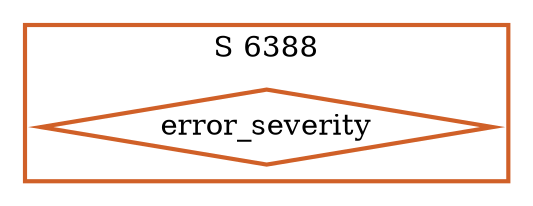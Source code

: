 digraph G {
  ratio=0.500000;
  "UV error_severity (6388)" [shape=diamond, label="error_severity",
                              color="#D06028", style=bold];
  
  subgraph cluster_6388 { label="S 6388";
    color="#D06028";
    style=bold;
    "UV error_severity (6388)"; };
  
  
  }